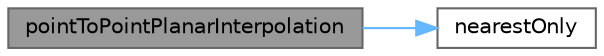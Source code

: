 digraph "pointToPointPlanarInterpolation"
{
 // LATEX_PDF_SIZE
  bgcolor="transparent";
  edge [fontname=Helvetica,fontsize=10,labelfontname=Helvetica,labelfontsize=10];
  node [fontname=Helvetica,fontsize=10,shape=box,height=0.2,width=0.4];
  rankdir="LR";
  Node1 [id="Node000001",label="pointToPointPlanarInterpolation",height=0.2,width=0.4,color="gray40", fillcolor="grey60", style="filled", fontcolor="black",tooltip=" "];
  Node1 -> Node2 [id="edge1_Node000001_Node000002",color="steelblue1",style="solid",tooltip=" "];
  Node2 [id="Node000002",label="nearestOnly",height=0.2,width=0.4,color="grey40", fillcolor="white", style="filled",URL="$classFoam_1_1pointToPointPlanarInterpolation.html#a897bc5f645f3ad28430854d03c19317e",tooltip=" "];
}
